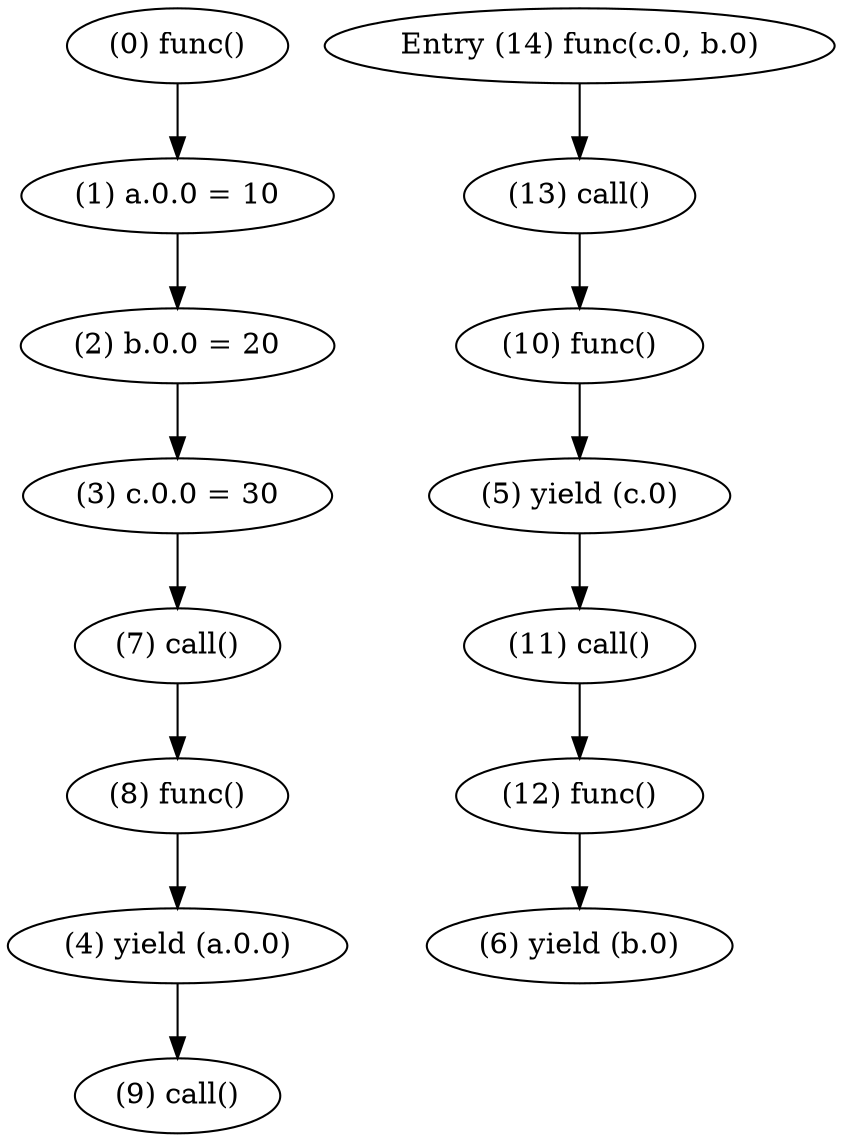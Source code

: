 digraph {
    0 [ label = "(0) func()" ]
    1 [ label = "(1) a.0.0 = 10" ]
    2 [ label = "(2) b.0.0 = 20" ]
    3 [ label = "(3) c.0.0 = 30" ]
    4 [ label = "(4) yield (a.0.0)" ]
    5 [ label = "(5) yield (c.0)" ]
    6 [ label = "(6) yield (b.0)" ]
    7 [ label = "(7) call()" ]
    8 [ label = "(8) func()" ]
    9 [ label = "(9) call()" ]
    10 [ label = "(10) func()" ]
    11 [ label = "(11) call()" ]
    12 [ label = "(12) func()" ]
    13 [ label = "(13) call()" ]
    14 [ label = "Entry (14) func(c.0, b.0)" ]
    0 -> 1 [ label = "" ]
    1 -> 2 [ label = "" ]
    2 -> 3 [ label = "" ]
    3 -> 7 [ label = "" ]
    4 -> 9 [ label = "" ]
    5 -> 11 [ label = "" ]
    7 -> 8 [ label = "" ]
    8 -> 4 [ label = "" ]
    10 -> 5 [ label = "" ]
    11 -> 12 [ label = "" ]
    12 -> 6 [ label = "" ]
    13 -> 10 [ label = "" ]
    14 -> 13 [ label = "" ]
}
